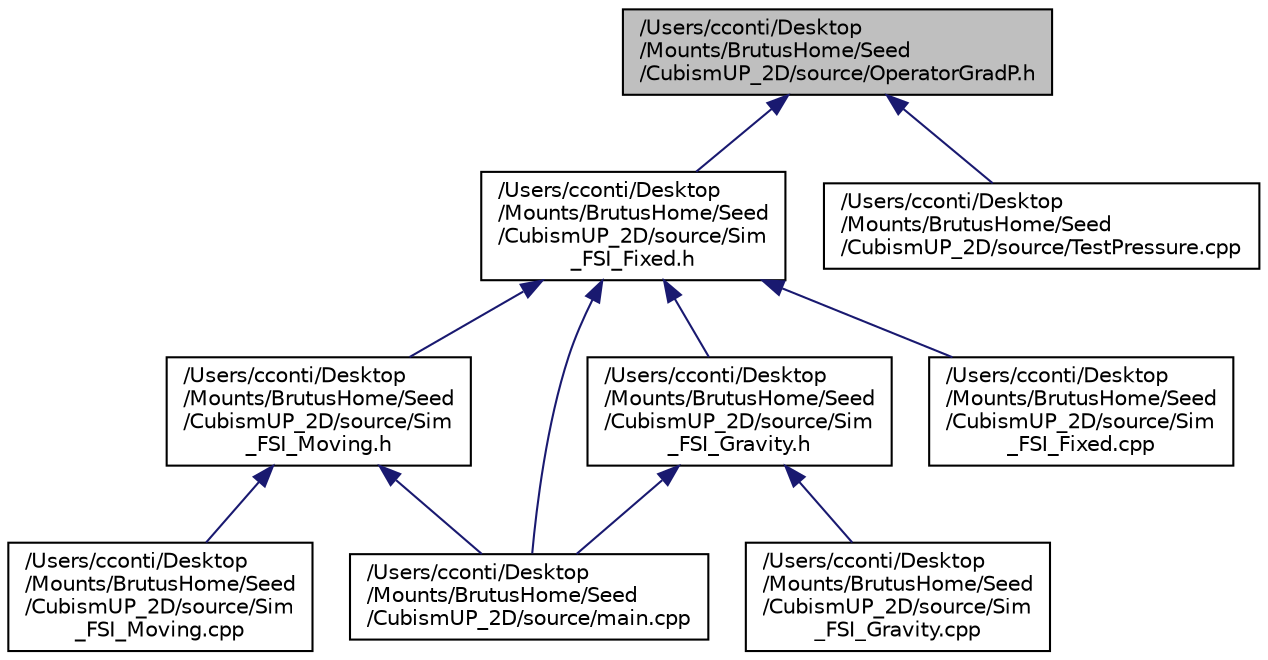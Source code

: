 digraph "/Users/cconti/Desktop/Mounts/BrutusHome/Seed/CubismUP_2D/source/OperatorGradP.h"
{
  edge [fontname="Helvetica",fontsize="10",labelfontname="Helvetica",labelfontsize="10"];
  node [fontname="Helvetica",fontsize="10",shape=record];
  Node1 [label="/Users/cconti/Desktop\l/Mounts/BrutusHome/Seed\l/CubismUP_2D/source/OperatorGradP.h",height=0.2,width=0.4,color="black", fillcolor="grey75", style="filled", fontcolor="black"];
  Node1 -> Node2 [dir="back",color="midnightblue",fontsize="10",style="solid",fontname="Helvetica"];
  Node2 [label="/Users/cconti/Desktop\l/Mounts/BrutusHome/Seed\l/CubismUP_2D/source/Sim\l_FSI_Fixed.h",height=0.2,width=0.4,color="black", fillcolor="white", style="filled",URL="$_sim___f_s_i___fixed_8h.html"];
  Node2 -> Node3 [dir="back",color="midnightblue",fontsize="10",style="solid",fontname="Helvetica"];
  Node3 [label="/Users/cconti/Desktop\l/Mounts/BrutusHome/Seed\l/CubismUP_2D/source/main.cpp",height=0.2,width=0.4,color="black", fillcolor="white", style="filled",URL="$main_8cpp.html"];
  Node2 -> Node4 [dir="back",color="midnightblue",fontsize="10",style="solid",fontname="Helvetica"];
  Node4 [label="/Users/cconti/Desktop\l/Mounts/BrutusHome/Seed\l/CubismUP_2D/source/Sim\l_FSI_Moving.h",height=0.2,width=0.4,color="black", fillcolor="white", style="filled",URL="$_sim___f_s_i___moving_8h.html"];
  Node4 -> Node3 [dir="back",color="midnightblue",fontsize="10",style="solid",fontname="Helvetica"];
  Node4 -> Node5 [dir="back",color="midnightblue",fontsize="10",style="solid",fontname="Helvetica"];
  Node5 [label="/Users/cconti/Desktop\l/Mounts/BrutusHome/Seed\l/CubismUP_2D/source/Sim\l_FSI_Moving.cpp",height=0.2,width=0.4,color="black", fillcolor="white", style="filled",URL="$_sim___f_s_i___moving_8cpp.html"];
  Node2 -> Node6 [dir="back",color="midnightblue",fontsize="10",style="solid",fontname="Helvetica"];
  Node6 [label="/Users/cconti/Desktop\l/Mounts/BrutusHome/Seed\l/CubismUP_2D/source/Sim\l_FSI_Gravity.h",height=0.2,width=0.4,color="black", fillcolor="white", style="filled",URL="$_sim___f_s_i___gravity_8h.html"];
  Node6 -> Node3 [dir="back",color="midnightblue",fontsize="10",style="solid",fontname="Helvetica"];
  Node6 -> Node7 [dir="back",color="midnightblue",fontsize="10",style="solid",fontname="Helvetica"];
  Node7 [label="/Users/cconti/Desktop\l/Mounts/BrutusHome/Seed\l/CubismUP_2D/source/Sim\l_FSI_Gravity.cpp",height=0.2,width=0.4,color="black", fillcolor="white", style="filled",URL="$_sim___f_s_i___gravity_8cpp.html"];
  Node2 -> Node8 [dir="back",color="midnightblue",fontsize="10",style="solid",fontname="Helvetica"];
  Node8 [label="/Users/cconti/Desktop\l/Mounts/BrutusHome/Seed\l/CubismUP_2D/source/Sim\l_FSI_Fixed.cpp",height=0.2,width=0.4,color="black", fillcolor="white", style="filled",URL="$_sim___f_s_i___fixed_8cpp.html"];
  Node1 -> Node9 [dir="back",color="midnightblue",fontsize="10",style="solid",fontname="Helvetica"];
  Node9 [label="/Users/cconti/Desktop\l/Mounts/BrutusHome/Seed\l/CubismUP_2D/source/TestPressure.cpp",height=0.2,width=0.4,color="black", fillcolor="white", style="filled",URL="$_test_pressure_8cpp.html"];
}
